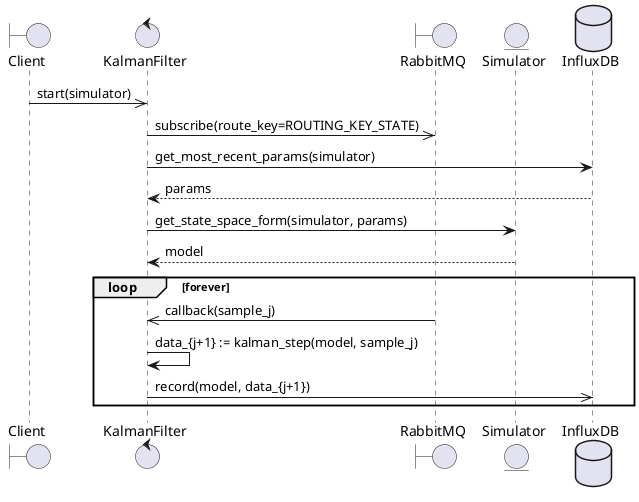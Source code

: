 @startuml KalmanFilter
boundary Client as client
control KalmanFilter as kf
boundary RabbitMQ as mq
entity Simulator as mod
database InfluxDB as db
client ->> kf: start(simulator)
kf ->> mq: subscribe(route_key=ROUTING_KEY_STATE)
kf -> db: get_most_recent_params(simulator)
return params
kf -> mod: get_state_space_form(simulator, params)
return model
loop forever
  mq ->> kf: callback(sample_j)
  kf -> kf: data_{j+1} := kalman_step(model, sample_j)
  kf ->> db: record(model, data_{j+1})
end
@enduml